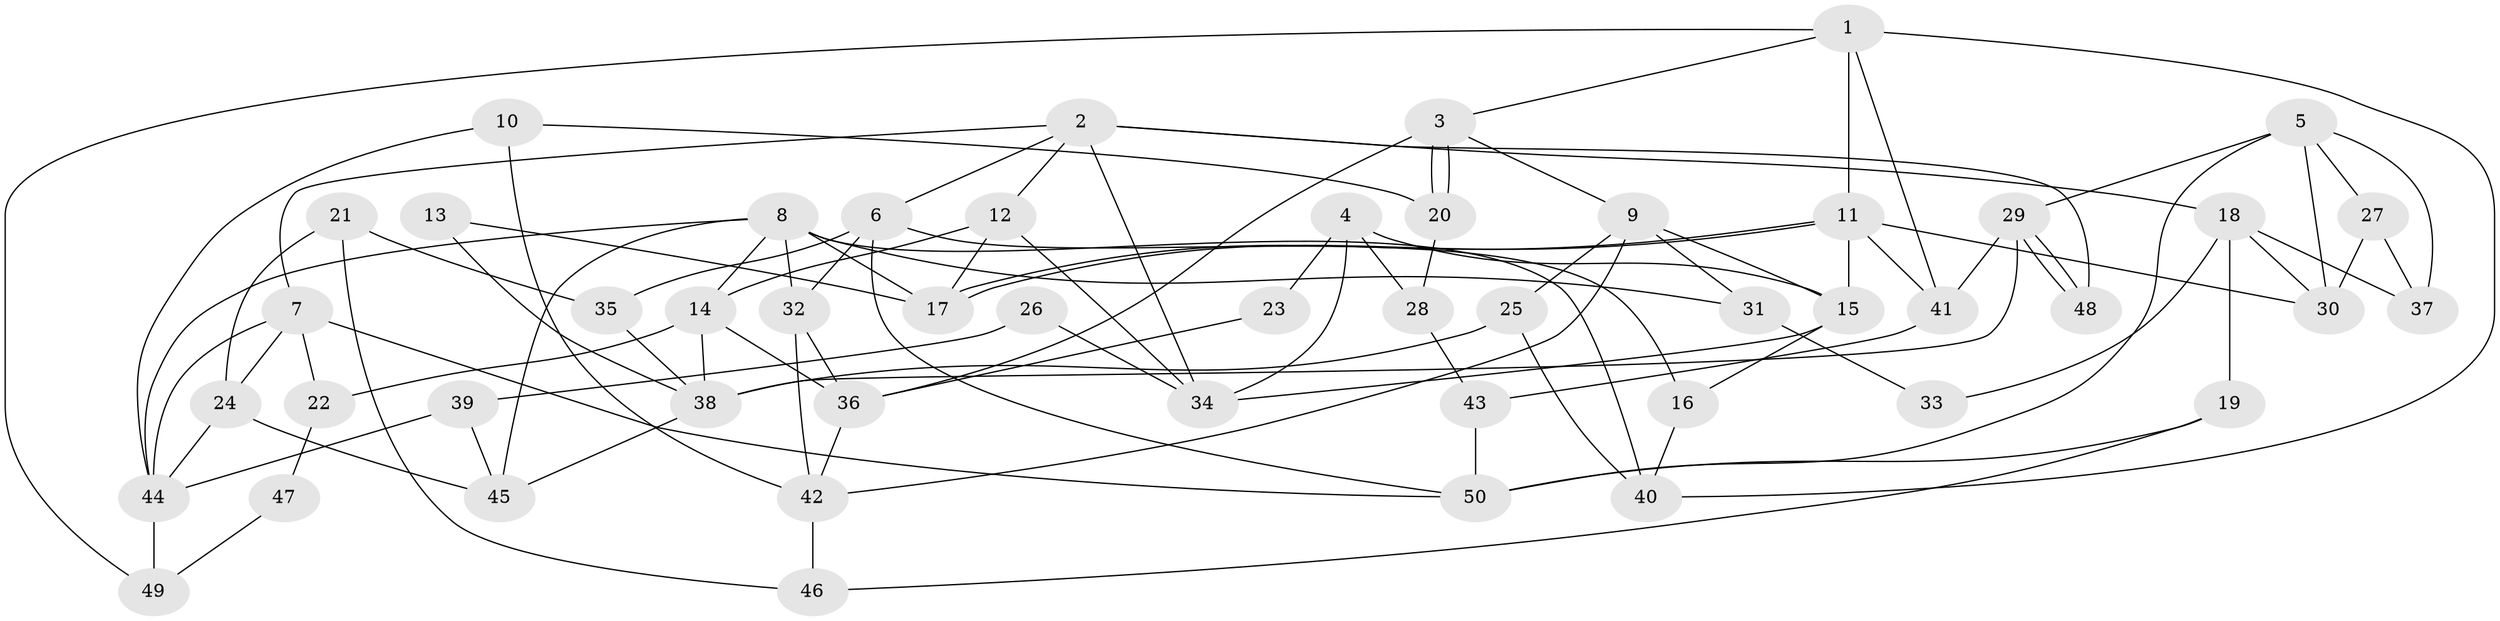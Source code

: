 // coarse degree distribution, {7: 0.02857142857142857, 5: 0.2, 4: 0.14285714285714285, 6: 0.14285714285714285, 9: 0.02857142857142857, 8: 0.05714285714285714, 3: 0.3142857142857143, 2: 0.08571428571428572}
// Generated by graph-tools (version 1.1) at 2025/52/02/27/25 19:52:05]
// undirected, 50 vertices, 100 edges
graph export_dot {
graph [start="1"]
  node [color=gray90,style=filled];
  1;
  2;
  3;
  4;
  5;
  6;
  7;
  8;
  9;
  10;
  11;
  12;
  13;
  14;
  15;
  16;
  17;
  18;
  19;
  20;
  21;
  22;
  23;
  24;
  25;
  26;
  27;
  28;
  29;
  30;
  31;
  32;
  33;
  34;
  35;
  36;
  37;
  38;
  39;
  40;
  41;
  42;
  43;
  44;
  45;
  46;
  47;
  48;
  49;
  50;
  1 -- 11;
  1 -- 41;
  1 -- 3;
  1 -- 40;
  1 -- 49;
  2 -- 34;
  2 -- 6;
  2 -- 7;
  2 -- 12;
  2 -- 18;
  2 -- 48;
  3 -- 20;
  3 -- 20;
  3 -- 9;
  3 -- 36;
  4 -- 34;
  4 -- 15;
  4 -- 23;
  4 -- 28;
  5 -- 37;
  5 -- 50;
  5 -- 27;
  5 -- 29;
  5 -- 30;
  6 -- 32;
  6 -- 16;
  6 -- 35;
  6 -- 50;
  7 -- 50;
  7 -- 22;
  7 -- 24;
  7 -- 44;
  8 -- 17;
  8 -- 45;
  8 -- 14;
  8 -- 31;
  8 -- 32;
  8 -- 40;
  8 -- 44;
  9 -- 25;
  9 -- 15;
  9 -- 31;
  9 -- 42;
  10 -- 42;
  10 -- 44;
  10 -- 20;
  11 -- 17;
  11 -- 17;
  11 -- 30;
  11 -- 15;
  11 -- 41;
  12 -- 14;
  12 -- 17;
  12 -- 34;
  13 -- 17;
  13 -- 38;
  14 -- 36;
  14 -- 22;
  14 -- 38;
  15 -- 16;
  15 -- 34;
  16 -- 40;
  18 -- 19;
  18 -- 30;
  18 -- 33;
  18 -- 37;
  19 -- 46;
  19 -- 50;
  20 -- 28;
  21 -- 35;
  21 -- 24;
  21 -- 46;
  22 -- 47;
  23 -- 36;
  24 -- 44;
  24 -- 45;
  25 -- 38;
  25 -- 40;
  26 -- 34;
  26 -- 39;
  27 -- 30;
  27 -- 37;
  28 -- 43;
  29 -- 48;
  29 -- 48;
  29 -- 38;
  29 -- 41;
  31 -- 33;
  32 -- 42;
  32 -- 36;
  35 -- 38;
  36 -- 42;
  38 -- 45;
  39 -- 45;
  39 -- 44;
  41 -- 43;
  42 -- 46;
  43 -- 50;
  44 -- 49;
  47 -- 49;
}
